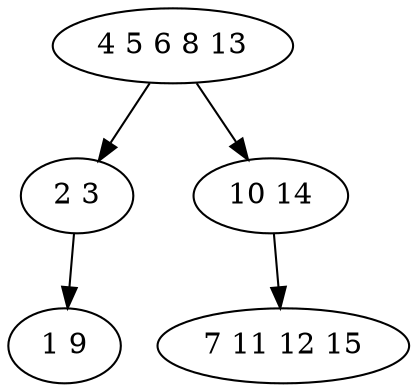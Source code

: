 digraph true_tree {
	"0" -> "1"
	"0" -> "2"
	"2" -> "3"
	"1" -> "4"
	"0" [label="4 5 6 8 13"];
	"1" [label="2 3"];
	"2" [label="10 14"];
	"3" [label="7 11 12 15"];
	"4" [label="1 9"];
}
